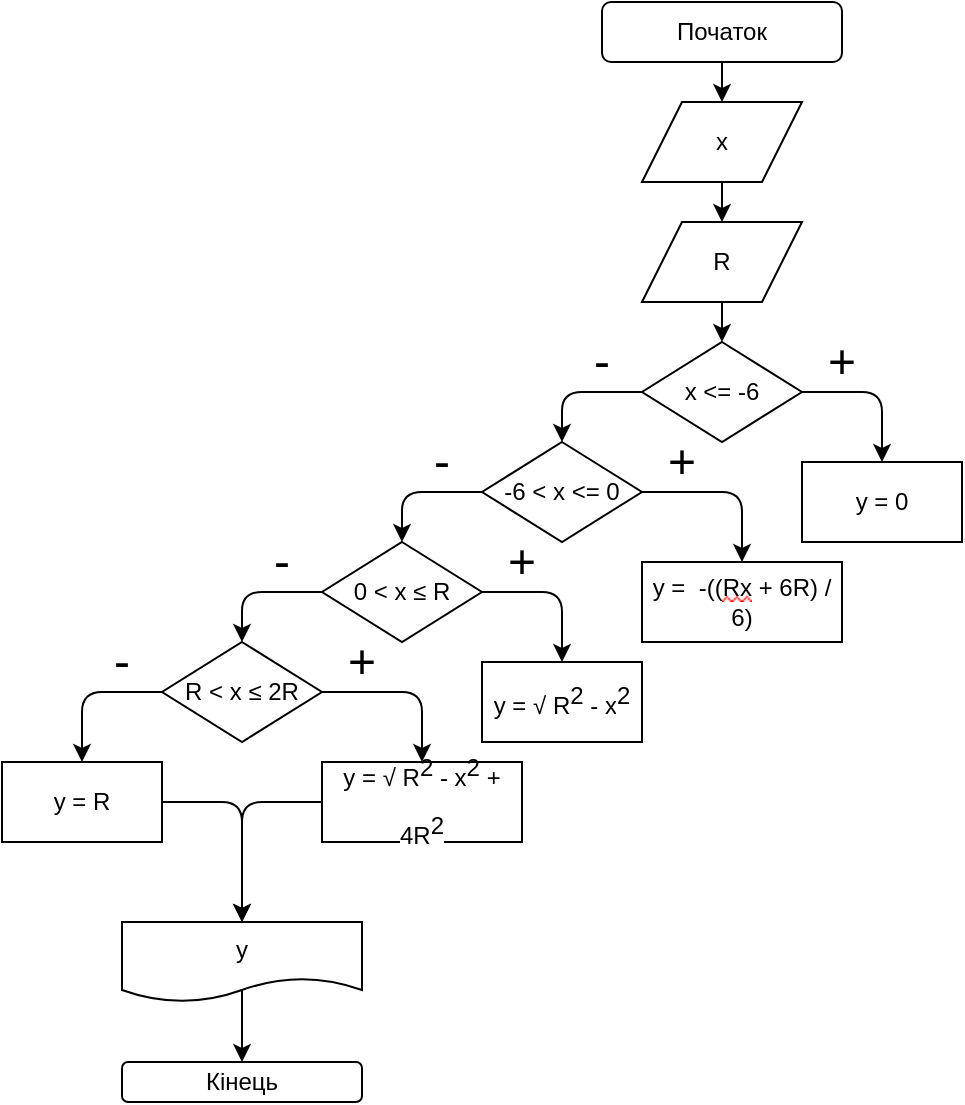 <mxfile version="15.3.7" type="device"><diagram id="1Z-LcSV0lYIAupS7tnKR" name="Сторінка-1"><mxGraphModel dx="651" dy="643" grid="1" gridSize="10" guides="1" tooltips="1" connect="1" arrows="1" fold="1" page="1" pageScale="1" pageWidth="827" pageHeight="1169" math="0" shadow="0"><root><mxCell id="0"/><mxCell id="1" parent="0"/><mxCell id="HNOp8fC11Mu-EO5TVpjG-17" style="edgeStyle=elbowEdgeStyle;rounded=1;sketch=0;orthogonalLoop=1;jettySize=auto;html=1;exitX=0.5;exitY=1;exitDx=0;exitDy=0;entryX=0.5;entryY=0;entryDx=0;entryDy=0;" edge="1" parent="1" source="HNOp8fC11Mu-EO5TVpjG-1" target="HNOp8fC11Mu-EO5TVpjG-2"><mxGeometry relative="1" as="geometry"/></mxCell><mxCell id="HNOp8fC11Mu-EO5TVpjG-1" value="Початок" style="rounded=1;whiteSpace=wrap;html=1;sketch=0;" vertex="1" parent="1"><mxGeometry x="340" y="10" width="120" height="30" as="geometry"/></mxCell><mxCell id="HNOp8fC11Mu-EO5TVpjG-18" value="" style="edgeStyle=elbowEdgeStyle;rounded=1;sketch=0;orthogonalLoop=1;jettySize=auto;html=1;" edge="1" parent="1" source="HNOp8fC11Mu-EO5TVpjG-2"><mxGeometry relative="1" as="geometry"><mxPoint x="400" y="120" as="targetPoint"/></mxGeometry></mxCell><mxCell id="HNOp8fC11Mu-EO5TVpjG-2" value="x" style="shape=parallelogram;perimeter=parallelogramPerimeter;whiteSpace=wrap;html=1;fixedSize=1;rounded=0;sketch=0;" vertex="1" parent="1"><mxGeometry x="360" y="60" width="80" height="40" as="geometry"/></mxCell><mxCell id="HNOp8fC11Mu-EO5TVpjG-19" style="edgeStyle=elbowEdgeStyle;rounded=1;sketch=0;orthogonalLoop=1;jettySize=auto;html=1;exitX=0.5;exitY=1;exitDx=0;exitDy=0;entryX=0.5;entryY=0;entryDx=0;entryDy=0;" edge="1" parent="1" source="HNOp8fC11Mu-EO5TVpjG-3" target="HNOp8fC11Mu-EO5TVpjG-4"><mxGeometry relative="1" as="geometry"/></mxCell><mxCell id="HNOp8fC11Mu-EO5TVpjG-3" value="R" style="shape=parallelogram;perimeter=parallelogramPerimeter;whiteSpace=wrap;html=1;fixedSize=1;rounded=0;sketch=0;" vertex="1" parent="1"><mxGeometry x="360" y="120" width="80" height="40" as="geometry"/></mxCell><mxCell id="HNOp8fC11Mu-EO5TVpjG-20" style="edgeStyle=elbowEdgeStyle;rounded=1;sketch=0;orthogonalLoop=1;jettySize=auto;html=1;exitX=1;exitY=0.5;exitDx=0;exitDy=0;entryX=0.5;entryY=0;entryDx=0;entryDy=0;" edge="1" parent="1" source="HNOp8fC11Mu-EO5TVpjG-4" target="HNOp8fC11Mu-EO5TVpjG-5"><mxGeometry relative="1" as="geometry"><Array as="points"><mxPoint x="480" y="210"/></Array></mxGeometry></mxCell><mxCell id="HNOp8fC11Mu-EO5TVpjG-21" style="edgeStyle=elbowEdgeStyle;rounded=1;sketch=0;orthogonalLoop=1;jettySize=auto;html=1;exitX=0;exitY=0.5;exitDx=0;exitDy=0;entryX=0.5;entryY=0;entryDx=0;entryDy=0;" edge="1" parent="1" source="HNOp8fC11Mu-EO5TVpjG-4" target="HNOp8fC11Mu-EO5TVpjG-6"><mxGeometry relative="1" as="geometry"><Array as="points"><mxPoint x="320" y="218"/></Array></mxGeometry></mxCell><mxCell id="HNOp8fC11Mu-EO5TVpjG-4" value="x &amp;lt;= -6" style="rhombus;whiteSpace=wrap;html=1;rounded=0;sketch=0;" vertex="1" parent="1"><mxGeometry x="360" y="180" width="80" height="50" as="geometry"/></mxCell><mxCell id="HNOp8fC11Mu-EO5TVpjG-5" value="y = 0" style="rounded=0;whiteSpace=wrap;html=1;sketch=0;" vertex="1" parent="1"><mxGeometry x="440" y="240" width="80" height="40" as="geometry"/></mxCell><mxCell id="HNOp8fC11Mu-EO5TVpjG-22" style="edgeStyle=elbowEdgeStyle;rounded=1;sketch=0;orthogonalLoop=1;jettySize=auto;html=1;exitX=1;exitY=0.5;exitDx=0;exitDy=0;entryX=0.5;entryY=0;entryDx=0;entryDy=0;" edge="1" parent="1" source="HNOp8fC11Mu-EO5TVpjG-6" target="HNOp8fC11Mu-EO5TVpjG-7"><mxGeometry relative="1" as="geometry"><Array as="points"><mxPoint x="410" y="255"/></Array></mxGeometry></mxCell><mxCell id="HNOp8fC11Mu-EO5TVpjG-23" style="edgeStyle=elbowEdgeStyle;rounded=1;sketch=0;orthogonalLoop=1;jettySize=auto;html=1;exitX=0;exitY=0.5;exitDx=0;exitDy=0;entryX=0.5;entryY=0;entryDx=0;entryDy=0;" edge="1" parent="1" source="HNOp8fC11Mu-EO5TVpjG-6" target="HNOp8fC11Mu-EO5TVpjG-8"><mxGeometry relative="1" as="geometry"><Array as="points"><mxPoint x="240" y="268"/></Array></mxGeometry></mxCell><mxCell id="HNOp8fC11Mu-EO5TVpjG-6" value="-6 &amp;lt; x &amp;lt;= 0" style="rhombus;whiteSpace=wrap;html=1;rounded=0;sketch=0;" vertex="1" parent="1"><mxGeometry x="280" y="230" width="80" height="50" as="geometry"/></mxCell><mxCell id="HNOp8fC11Mu-EO5TVpjG-7" value="&lt;font style=&quot;font-size: 12px&quot;&gt;&lt;span class=&quot;NormalTextRun  BCX0 SCXW244714816&quot; style=&quot;margin: 0px ; padding: 0px ; font-family: &amp;#34;calibri&amp;#34; , &amp;#34;calibri_embeddedfont&amp;#34; , &amp;#34;calibri_msfontservice&amp;#34; , sans-serif ; text-align: left ; text-indent: 47px ; background-color: rgb(255 , 255 , 255)&quot;&gt;y =&amp;nbsp; -((&lt;/span&gt;&lt;span class=&quot;SpellingError  BCX0 SCXW244714816&quot; style=&quot;margin: 0px ; padding: 0px ; background-repeat: repeat-x ; background-position: left bottom ; background-image: url(&amp;#34;data:image/gif;base64,R0lGODlhBQAEAJECAP////8AAAAAAAAAACH5BAEAAAIALAAAAAAFAAQAAAIIlGAXCCHrTCgAOw==&amp;#34;) ; border-bottom: 1px solid transparent ; font-family: &amp;#34;calibri&amp;#34; , &amp;#34;calibri_embeddedfont&amp;#34; , &amp;#34;calibri_msfontservice&amp;#34; , sans-serif ; text-align: left ; text-indent: 47px ; background-color: rgb(255 , 255 , 255)&quot;&gt;Rx&lt;/span&gt;&lt;span class=&quot;NormalTextRun  BCX0 SCXW244714816&quot; style=&quot;margin: 0px ; padding: 0px ; font-family: &amp;#34;calibri&amp;#34; , &amp;#34;calibri_embeddedfont&amp;#34; , &amp;#34;calibri_msfontservice&amp;#34; , sans-serif ; text-align: left ; text-indent: 47px ; background-color: rgb(255 , 255 , 255)&quot;&gt;&amp;nbsp;+ 6R) / 6)&lt;/span&gt;&lt;/font&gt;" style="rounded=0;whiteSpace=wrap;html=1;sketch=0;" vertex="1" parent="1"><mxGeometry x="360" y="290" width="100" height="40" as="geometry"/></mxCell><mxCell id="HNOp8fC11Mu-EO5TVpjG-24" style="edgeStyle=elbowEdgeStyle;rounded=1;sketch=0;orthogonalLoop=1;jettySize=auto;html=1;exitX=1;exitY=0.5;exitDx=0;exitDy=0;entryX=0.5;entryY=0;entryDx=0;entryDy=0;" edge="1" parent="1" source="HNOp8fC11Mu-EO5TVpjG-8" target="HNOp8fC11Mu-EO5TVpjG-9"><mxGeometry relative="1" as="geometry"><Array as="points"><mxPoint x="320" y="310"/></Array></mxGeometry></mxCell><mxCell id="HNOp8fC11Mu-EO5TVpjG-25" style="edgeStyle=elbowEdgeStyle;rounded=1;sketch=0;orthogonalLoop=1;jettySize=auto;html=1;exitX=0;exitY=0.5;exitDx=0;exitDy=0;" edge="1" parent="1" source="HNOp8fC11Mu-EO5TVpjG-8" target="HNOp8fC11Mu-EO5TVpjG-10"><mxGeometry relative="1" as="geometry"><Array as="points"><mxPoint x="160" y="310"/></Array></mxGeometry></mxCell><mxCell id="HNOp8fC11Mu-EO5TVpjG-8" value="&lt;span lang=&quot;UK-UA&quot; class=&quot;TextRun  BCX0 SCXW130612155&quot; style=&quot;animation: 0s ease 0s 1 normal none running none ; appearance: none ; backface-visibility: visible ; background: none 0% 0% / auto repeat scroll padding-box border-box rgba(0 , 0 , 0 , 0) ; border-color: rgb(0 , 0 , 0) ; border-collapse: separate ; border-width: 0px ; border-style: none ; border-spacing: 0px ; border-radius: 0px ; box-shadow: none ; box-sizing: content-box ; caption-side: top ; clear: none ; clip: auto ; content: normal ; cursor: text ; direction: ltr ; display: inline ; empty-cells: show ; float: none ; font-family: &amp;#34;wordvisi_msfontservice&amp;#34; , &amp;#34;calibri&amp;#34; , &amp;#34;calibri_embeddedfont&amp;#34; , &amp;#34;calibri_msfontservice&amp;#34; , sans-serif ; height: auto ; line-height: 23.742px ; list-style: outside none disc ; margin: 0px ; max-height: none ; max-width: none ; min-height: 0px ; min-width: 0px ; opacity: 1 ; outline: rgb(0 , 0 , 0) none 0px ; overflow: visible ; overflow-wrap: break-word ; padding: 0px ; perspective: none ; perspective-origin: 0px 0px ; position: static ; resize: none ; speak: normal ; table-layout: auto ; text-align: left ; text-indent: 47px ; text-overflow: clip ; text-shadow: none ; transform: none ; transform-origin: 0px 0px ; transform-style: flat ; transition: all 0s ease 0s ; unicode-bidi: normal ; vertical-align: baseline ; visibility: visible ; width: auto ; word-break: normal ; z-index: auto ; zoom: 1&quot;&gt;&lt;span class=&quot;NormalTextRun  BCX0 SCXW130612155&quot;&gt;&lt;font style=&quot;font-size: 12px&quot;&gt;0 &amp;lt; x&amp;nbsp;≤ R&lt;/font&gt;&lt;/span&gt;&lt;/span&gt;" style="rhombus;whiteSpace=wrap;html=1;rounded=0;sketch=0;" vertex="1" parent="1"><mxGeometry x="200" y="280" width="80" height="50" as="geometry"/></mxCell><mxCell id="HNOp8fC11Mu-EO5TVpjG-9" value="&lt;font style=&quot;font-size: 12px&quot;&gt;&lt;span lang=&quot;UK-UA&quot; class=&quot;TextRun  BCX0 SCXW229809554&quot; style=&quot;margin: 0px ; padding: 0px ; text-align: left ; text-indent: 47px ; background-color: rgb(255 , 255 , 255) ; line-height: 23.742px ; font-family: &amp;#34;calibri&amp;#34; , &amp;#34;calibri_embeddedfont&amp;#34; , &amp;#34;calibri_msfontservice&amp;#34; , sans-serif&quot;&gt;&lt;span class=&quot;NormalTextRun  BCX0 SCXW229809554&quot; style=&quot;margin: 0px ; padding: 0px&quot;&gt;y =&lt;/span&gt;&lt;/span&gt;&lt;span lang=&quot;UK-UA&quot; class=&quot;TextRun  BCX0 SCXW229809554&quot; style=&quot;margin: 0px ; padding: 0px ; text-align: left ; text-indent: 47px ; background-color: rgb(255 , 255 , 255) ; line-height: 19.425px ; font-family: &amp;#34;calibri&amp;#34; , &amp;#34;calibri_embeddedfont&amp;#34; , &amp;#34;calibri_msfontservice&amp;#34; , sans-serif&quot;&gt;&lt;span class=&quot;NormalTextRun  BCX0 SCXW229809554&quot; style=&quot;margin: 0px ; padding: 0px&quot;&gt;&amp;nbsp;√&amp;nbsp;&lt;/span&gt;&lt;/span&gt;&lt;span lang=&quot;UK-UA&quot; class=&quot;TextRun  BCX0 SCXW229809554&quot; style=&quot;margin: 0px ; padding: 0px ; text-align: left ; text-indent: 47px ; background-color: rgb(255 , 255 , 255) ; line-height: 23.742px ; font-family: &amp;#34;calibri&amp;#34; , &amp;#34;calibri_embeddedfont&amp;#34; , &amp;#34;calibri_msfontservice&amp;#34; , sans-serif&quot;&gt;&lt;span class=&quot;NormalTextRun  BCX0 SCXW229809554&quot; style=&quot;margin: 0px ; padding: 0px&quot;&gt;R&lt;/span&gt;&lt;/span&gt;&lt;span lang=&quot;UK-UA&quot; class=&quot;TextRun  BCX0 SCXW229809554&quot; style=&quot;margin: 0px ; padding: 0px ; text-align: left ; text-indent: 47px ; background-color: rgb(255 , 255 , 255) ; line-height: 23.742px ; font-family: &amp;#34;calibri&amp;#34; , &amp;#34;calibri_embeddedfont&amp;#34; , &amp;#34;calibri_msfontservice&amp;#34; , sans-serif&quot;&gt;&lt;span class=&quot;NormalTextRun Superscript  BCX0 SCXW229809554&quot; style=&quot;margin: 0px ; padding: 0px ; vertical-align: super&quot;&gt;2&lt;/span&gt;&lt;/span&gt;&lt;span lang=&quot;UK-UA&quot; class=&quot;TextRun  BCX0 SCXW229809554&quot; style=&quot;margin: 0px ; padding: 0px ; text-align: left ; text-indent: 47px ; background-color: rgb(255 , 255 , 255) ; line-height: 23.742px ; font-family: &amp;#34;calibri&amp;#34; , &amp;#34;calibri_embeddedfont&amp;#34; , &amp;#34;calibri_msfontservice&amp;#34; , sans-serif&quot;&gt;&lt;span class=&quot;NormalTextRun  BCX0 SCXW229809554&quot; style=&quot;margin: 0px ; padding: 0px&quot;&gt;&amp;nbsp;- x&lt;/span&gt;&lt;/span&gt;&lt;span lang=&quot;UK-UA&quot; class=&quot;TextRun  BCX0 SCXW229809554&quot; style=&quot;margin: 0px ; padding: 0px ; text-align: left ; text-indent: 47px ; background-color: rgb(255 , 255 , 255) ; line-height: 23.742px ; font-family: &amp;#34;calibri&amp;#34; , &amp;#34;calibri_embeddedfont&amp;#34; , &amp;#34;calibri_msfontservice&amp;#34; , sans-serif&quot;&gt;&lt;span class=&quot;NormalTextRun Superscript  BCX0 SCXW229809554&quot; style=&quot;margin: 0px ; padding: 0px ; vertical-align: super&quot;&gt;2&lt;/span&gt;&lt;/span&gt;&lt;/font&gt;" style="rounded=0;whiteSpace=wrap;html=1;sketch=0;" vertex="1" parent="1"><mxGeometry x="280" y="340" width="80" height="40" as="geometry"/></mxCell><mxCell id="HNOp8fC11Mu-EO5TVpjG-26" style="edgeStyle=elbowEdgeStyle;rounded=1;sketch=0;orthogonalLoop=1;jettySize=auto;html=1;exitX=1;exitY=0.5;exitDx=0;exitDy=0;" edge="1" parent="1" source="HNOp8fC11Mu-EO5TVpjG-10" target="HNOp8fC11Mu-EO5TVpjG-11"><mxGeometry relative="1" as="geometry"><Array as="points"><mxPoint x="250" y="370"/></Array></mxGeometry></mxCell><mxCell id="HNOp8fC11Mu-EO5TVpjG-27" style="edgeStyle=elbowEdgeStyle;rounded=1;sketch=0;orthogonalLoop=1;jettySize=auto;html=1;exitX=0;exitY=0.5;exitDx=0;exitDy=0;entryX=0.5;entryY=0;entryDx=0;entryDy=0;" edge="1" parent="1" source="HNOp8fC11Mu-EO5TVpjG-10" target="HNOp8fC11Mu-EO5TVpjG-14"><mxGeometry relative="1" as="geometry"><Array as="points"><mxPoint x="80" y="360"/></Array></mxGeometry></mxCell><mxCell id="HNOp8fC11Mu-EO5TVpjG-10" value="&lt;span lang=&quot;UK-UA&quot; class=&quot;TextRun  BCX0 SCXW139982318&quot; style=&quot;animation: 0s ease 0s 1 normal none running none ; appearance: none ; backface-visibility: visible ; background: none 0% 0% / auto repeat scroll padding-box border-box rgba(0 , 0 , 0 , 0) ; border-color: rgb(0 , 0 , 0) ; border-collapse: separate ; border-width: 0px ; border-style: none ; border-spacing: 0px ; border-radius: 0px ; box-shadow: none ; box-sizing: content-box ; caption-side: top ; clear: none ; clip: auto ; content: normal ; cursor: text ; direction: ltr ; display: inline ; empty-cells: show ; float: none ; font-family: &amp;#34;wordvisi_msfontservice&amp;#34; , &amp;#34;calibri&amp;#34; , &amp;#34;calibri_embeddedfont&amp;#34; , &amp;#34;calibri_msfontservice&amp;#34; , sans-serif ; height: auto ; line-height: 23.742px ; list-style: outside none disc ; margin: 0px ; max-height: none ; max-width: none ; min-height: 0px ; min-width: 0px ; opacity: 1 ; outline: rgb(0 , 0 , 0) none 0px ; overflow: visible ; overflow-wrap: break-word ; padding: 0px ; perspective: none ; perspective-origin: 0px 0px ; position: static ; resize: none ; speak: normal ; table-layout: auto ; text-align: left ; text-indent: 47px ; text-overflow: clip ; text-shadow: none ; transform: none ; transform-origin: 0px 0px ; transform-style: flat ; transition: all 0s ease 0s ; unicode-bidi: normal ; vertical-align: baseline ; visibility: visible ; width: auto ; word-break: normal ; z-index: auto ; zoom: 1&quot;&gt;&lt;span class=&quot;NormalTextRun  BCX0 SCXW139982318&quot;&gt;&lt;font style=&quot;font-size: 12px&quot;&gt;R &amp;lt; x&amp;nbsp;≤ 2R&lt;/font&gt;&lt;/span&gt;&lt;/span&gt;" style="rhombus;whiteSpace=wrap;html=1;rounded=0;sketch=0;" vertex="1" parent="1"><mxGeometry x="120" y="330" width="80" height="50" as="geometry"/></mxCell><mxCell id="HNOp8fC11Mu-EO5TVpjG-29" style="edgeStyle=elbowEdgeStyle;rounded=1;sketch=0;orthogonalLoop=1;jettySize=auto;html=1;exitX=0;exitY=0.5;exitDx=0;exitDy=0;" edge="1" parent="1" source="HNOp8fC11Mu-EO5TVpjG-11"><mxGeometry relative="1" as="geometry"><mxPoint x="160" y="470" as="targetPoint"/><Array as="points"><mxPoint x="160" y="440"/></Array></mxGeometry></mxCell><mxCell id="HNOp8fC11Mu-EO5TVpjG-11" value="&lt;font style=&quot;font-size: 12px&quot;&gt;&lt;span lang=&quot;UK-UA&quot; class=&quot;TextRun SCXW119414508 BCX0&quot; style=&quot;margin: 0px ; padding: 0px ; text-align: left ; text-indent: 47px ; background-color: rgb(255 , 255 , 255) ; line-height: 23.742px ; font-family: &amp;#34;calibri&amp;#34; , &amp;#34;calibri_embeddedfont&amp;#34; , &amp;#34;calibri_msfontservice&amp;#34; , sans-serif&quot;&gt;&lt;span class=&quot;NormalTextRun SCXW119414508 BCX0&quot; style=&quot;margin: 0px ; padding: 0px&quot;&gt;y&lt;/span&gt;&lt;/span&gt;&lt;span lang=&quot;UK-UA&quot; class=&quot;TextRun SCXW119414508 BCX0&quot; style=&quot;margin: 0px ; padding: 0px ; text-align: left ; text-indent: 47px ; background-color: rgb(255 , 255 , 255) ; line-height: 23.742px ; font-family: &amp;#34;calibri&amp;#34; , &amp;#34;calibri_embeddedfont&amp;#34; , &amp;#34;calibri_msfontservice&amp;#34; , sans-serif&quot;&gt;&lt;span class=&quot;NormalTextRun Superscript SCXW119414508 BCX0&quot; style=&quot;margin: 0px ; padding: 0px ; vertical-align: super&quot;&gt;&amp;nbsp;&lt;/span&gt;&lt;/span&gt;&lt;span lang=&quot;UK-UA&quot; class=&quot;TextRun SCXW119414508 BCX0&quot; style=&quot;margin: 0px ; padding: 0px ; text-align: left ; text-indent: 47px ; background-color: rgb(255 , 255 , 255) ; line-height: 23.742px ; font-family: &amp;#34;calibri&amp;#34; , &amp;#34;calibri_embeddedfont&amp;#34; , &amp;#34;calibri_msfontservice&amp;#34; , sans-serif&quot;&gt;&lt;span class=&quot;NormalTextRun SCXW119414508 BCX0&quot; style=&quot;margin: 0px ; padding: 0px&quot;&gt;=&amp;nbsp;&lt;/span&gt;&lt;/span&gt;&lt;span lang=&quot;UK-UA&quot; class=&quot;TextRun SCXW119414508 BCX0&quot; style=&quot;margin: 0px ; padding: 0px ; text-align: left ; text-indent: 47px ; background-color: rgb(255 , 255 , 255) ; line-height: 19.425px ; font-family: &amp;#34;calibri&amp;#34; , &amp;#34;calibri_embeddedfont&amp;#34; , &amp;#34;calibri_msfontservice&amp;#34; , sans-serif&quot;&gt;&lt;span class=&quot;NormalTextRun SCXW119414508 BCX0&quot; style=&quot;margin: 0px ; padding: 0px&quot;&gt;√&lt;/span&gt;&lt;/span&gt;&lt;span lang=&quot;UK-UA&quot; class=&quot;TextRun SCXW119414508 BCX0&quot; style=&quot;margin: 0px ; padding: 0px ; text-align: left ; text-indent: 47px ; background-color: rgb(255 , 255 , 255) ; line-height: 23.742px ; font-family: &amp;#34;calibri&amp;#34; , &amp;#34;calibri_embeddedfont&amp;#34; , &amp;#34;calibri_msfontservice&amp;#34; , sans-serif&quot;&gt;&lt;span class=&quot;NormalTextRun SCXW119414508 BCX0&quot; style=&quot;margin: 0px ; padding: 0px&quot;&gt;&amp;nbsp;R&lt;/span&gt;&lt;/span&gt;&lt;span lang=&quot;UK-UA&quot; class=&quot;TextRun SCXW119414508 BCX0&quot; style=&quot;margin: 0px ; padding: 0px ; text-align: left ; text-indent: 47px ; background-color: rgb(255 , 255 , 255) ; line-height: 23.742px ; font-family: &amp;#34;calibri&amp;#34; , &amp;#34;calibri_embeddedfont&amp;#34; , &amp;#34;calibri_msfontservice&amp;#34; , sans-serif&quot;&gt;&lt;span class=&quot;NormalTextRun Superscript SCXW119414508 BCX0&quot; style=&quot;margin: 0px ; padding: 0px ; vertical-align: super&quot;&gt;2&amp;nbsp;&lt;/span&gt;&lt;/span&gt;&lt;span lang=&quot;UK-UA&quot; class=&quot;TextRun SCXW119414508 BCX0&quot; style=&quot;margin: 0px ; padding: 0px ; text-align: left ; text-indent: 47px ; background-color: rgb(255 , 255 , 255) ; line-height: 23.742px ; font-family: &amp;#34;calibri&amp;#34; , &amp;#34;calibri_embeddedfont&amp;#34; , &amp;#34;calibri_msfontservice&amp;#34; , sans-serif&quot;&gt;&lt;span class=&quot;NormalTextRun SCXW119414508 BCX0&quot; style=&quot;margin: 0px ; padding: 0px&quot;&gt;-&amp;nbsp;x&lt;/span&gt;&lt;/span&gt;&lt;span lang=&quot;UK-UA&quot; class=&quot;TextRun SCXW119414508 BCX0&quot; style=&quot;margin: 0px ; padding: 0px ; text-align: left ; text-indent: 47px ; background-color: rgb(255 , 255 , 255) ; line-height: 23.742px ; font-family: &amp;#34;calibri&amp;#34; , &amp;#34;calibri_embeddedfont&amp;#34; , &amp;#34;calibri_msfontservice&amp;#34; , sans-serif&quot;&gt;&lt;span class=&quot;NormalTextRun Superscript SCXW119414508 BCX0&quot; style=&quot;margin: 0px ; padding: 0px ; vertical-align: super&quot;&gt;2&lt;/span&gt;&lt;/span&gt;&lt;span lang=&quot;UK-UA&quot; class=&quot;TextRun SCXW119414508 BCX0&quot; style=&quot;margin: 0px ; padding: 0px ; text-align: left ; text-indent: 47px ; background-color: rgb(255 , 255 , 255) ; line-height: 23.742px ; font-family: &amp;#34;calibri&amp;#34; , &amp;#34;calibri_embeddedfont&amp;#34; , &amp;#34;calibri_msfontservice&amp;#34; , sans-serif&quot;&gt;&lt;span class=&quot;NormalTextRun SCXW119414508 BCX0&quot; style=&quot;margin: 0px ; padding: 0px&quot;&gt;&amp;nbsp;+ 4R&lt;/span&gt;&lt;/span&gt;&lt;span lang=&quot;UK-UA&quot; class=&quot;TextRun SCXW119414508 BCX0&quot; style=&quot;margin: 0px ; padding: 0px ; text-align: left ; text-indent: 47px ; background-color: rgb(255 , 255 , 255) ; line-height: 23.742px ; font-family: &amp;#34;calibri&amp;#34; , &amp;#34;calibri_embeddedfont&amp;#34; , &amp;#34;calibri_msfontservice&amp;#34; , sans-serif&quot;&gt;&lt;span class=&quot;NormalTextRun Superscript SCXW119414508 BCX0&quot; style=&quot;margin: 0px ; padding: 0px ; vertical-align: super&quot;&gt;2&lt;/span&gt;&lt;/span&gt;&lt;/font&gt;" style="rounded=0;whiteSpace=wrap;html=1;sketch=0;" vertex="1" parent="1"><mxGeometry x="200" y="390" width="100" height="40" as="geometry"/></mxCell><mxCell id="HNOp8fC11Mu-EO5TVpjG-28" style="edgeStyle=elbowEdgeStyle;rounded=1;sketch=0;orthogonalLoop=1;jettySize=auto;html=1;exitX=1;exitY=0.5;exitDx=0;exitDy=0;entryX=0.5;entryY=0;entryDx=0;entryDy=0;" edge="1" parent="1" source="HNOp8fC11Mu-EO5TVpjG-14" target="HNOp8fC11Mu-EO5TVpjG-15"><mxGeometry relative="1" as="geometry"><Array as="points"><mxPoint x="160" y="440"/></Array></mxGeometry></mxCell><mxCell id="HNOp8fC11Mu-EO5TVpjG-14" value="y = R" style="rounded=0;whiteSpace=wrap;html=1;sketch=0;" vertex="1" parent="1"><mxGeometry x="40" y="390" width="80" height="40" as="geometry"/></mxCell><mxCell id="HNOp8fC11Mu-EO5TVpjG-30" value="" style="edgeStyle=elbowEdgeStyle;rounded=1;sketch=0;orthogonalLoop=1;jettySize=auto;html=1;exitX=0.5;exitY=0;exitDx=0;exitDy=0;" edge="1" parent="1" source="HNOp8fC11Mu-EO5TVpjG-15" target="HNOp8fC11Mu-EO5TVpjG-16"><mxGeometry relative="1" as="geometry"/></mxCell><mxCell id="HNOp8fC11Mu-EO5TVpjG-15" value="y" style="shape=document;whiteSpace=wrap;html=1;boundedLbl=1;rounded=0;sketch=0;" vertex="1" parent="1"><mxGeometry x="100" y="470" width="120" height="40" as="geometry"/></mxCell><mxCell id="HNOp8fC11Mu-EO5TVpjG-16" value="Кінець" style="rounded=1;whiteSpace=wrap;html=1;sketch=0;" vertex="1" parent="1"><mxGeometry x="100" y="540" width="120" height="20" as="geometry"/></mxCell><mxCell id="HNOp8fC11Mu-EO5TVpjG-31" value="&lt;font style=&quot;font-size: 24px&quot;&gt;+&lt;/font&gt;" style="text;html=1;strokeColor=none;fillColor=none;align=center;verticalAlign=middle;whiteSpace=wrap;rounded=0;sketch=0;" vertex="1" parent="1"><mxGeometry x="440" y="180" width="40" height="20" as="geometry"/></mxCell><mxCell id="HNOp8fC11Mu-EO5TVpjG-32" value="&lt;font style=&quot;font-size: 24px&quot;&gt;+&lt;/font&gt;" style="text;html=1;strokeColor=none;fillColor=none;align=center;verticalAlign=middle;whiteSpace=wrap;rounded=0;sketch=0;" vertex="1" parent="1"><mxGeometry x="360" y="230" width="40" height="20" as="geometry"/></mxCell><mxCell id="HNOp8fC11Mu-EO5TVpjG-33" value="&lt;font style=&quot;font-size: 24px&quot;&gt;+&lt;/font&gt;" style="text;html=1;strokeColor=none;fillColor=none;align=center;verticalAlign=middle;whiteSpace=wrap;rounded=0;sketch=0;" vertex="1" parent="1"><mxGeometry x="280" y="280" width="40" height="20" as="geometry"/></mxCell><mxCell id="HNOp8fC11Mu-EO5TVpjG-34" value="&lt;font style=&quot;font-size: 24px&quot;&gt;+&lt;/font&gt;" style="text;html=1;strokeColor=none;fillColor=none;align=center;verticalAlign=middle;whiteSpace=wrap;rounded=0;sketch=0;" vertex="1" parent="1"><mxGeometry x="200" y="330" width="40" height="20" as="geometry"/></mxCell><mxCell id="HNOp8fC11Mu-EO5TVpjG-35" value="&lt;font style=&quot;font-size: 24px&quot;&gt;-&lt;/font&gt;" style="text;html=1;strokeColor=none;fillColor=none;align=center;verticalAlign=middle;whiteSpace=wrap;rounded=0;sketch=0;" vertex="1" parent="1"><mxGeometry x="320" y="180" width="40" height="20" as="geometry"/></mxCell><mxCell id="HNOp8fC11Mu-EO5TVpjG-36" value="&lt;font style=&quot;font-size: 24px&quot;&gt;-&lt;/font&gt;" style="text;html=1;strokeColor=none;fillColor=none;align=center;verticalAlign=middle;whiteSpace=wrap;rounded=0;sketch=0;" vertex="1" parent="1"><mxGeometry x="240" y="230" width="40" height="20" as="geometry"/></mxCell><mxCell id="HNOp8fC11Mu-EO5TVpjG-37" value="&lt;font style=&quot;font-size: 24px&quot;&gt;-&lt;/font&gt;" style="text;html=1;strokeColor=none;fillColor=none;align=center;verticalAlign=middle;whiteSpace=wrap;rounded=0;sketch=0;" vertex="1" parent="1"><mxGeometry x="160" y="280" width="40" height="20" as="geometry"/></mxCell><mxCell id="HNOp8fC11Mu-EO5TVpjG-38" value="&lt;font style=&quot;font-size: 24px&quot;&gt;-&lt;/font&gt;" style="text;html=1;strokeColor=none;fillColor=none;align=center;verticalAlign=middle;whiteSpace=wrap;rounded=0;sketch=0;" vertex="1" parent="1"><mxGeometry x="80" y="330" width="40" height="20" as="geometry"/></mxCell></root></mxGraphModel></diagram></mxfile>